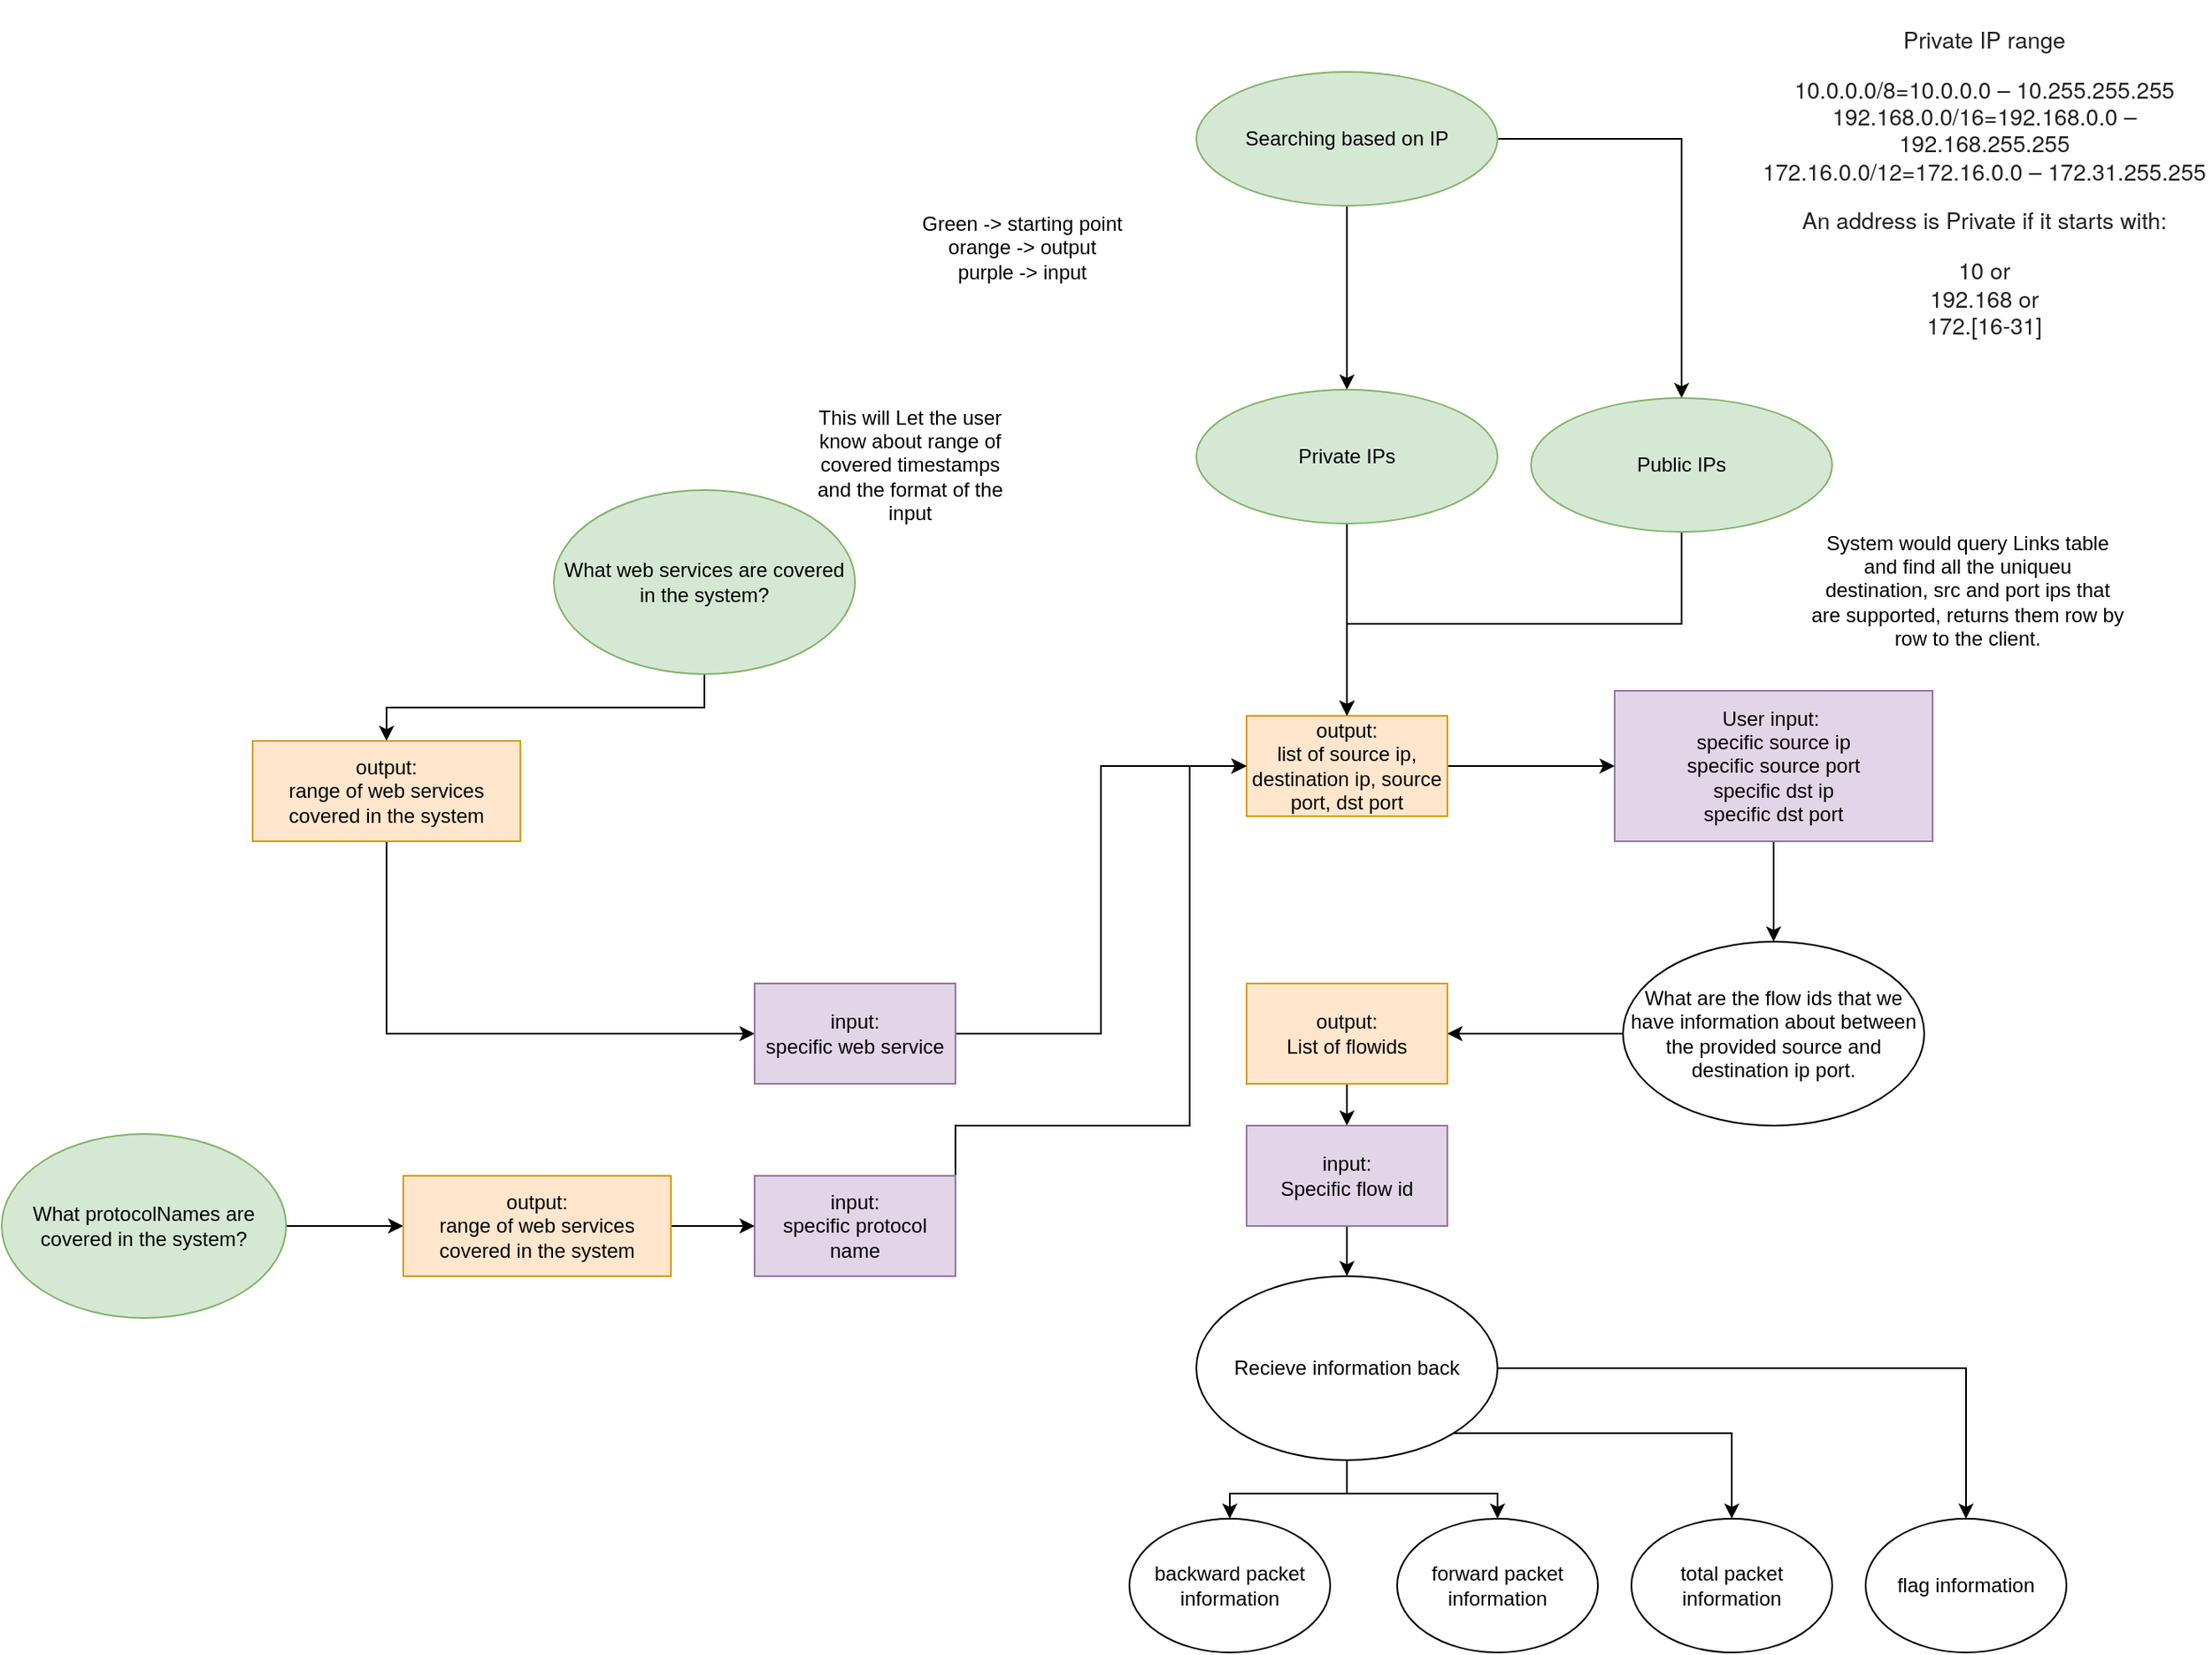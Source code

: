 <mxfile version="14.5.3" type="device"><diagram id="SofdjEfW7z4mmCoIvDy1" name="Page-1"><mxGraphModel dx="1426" dy="794" grid="1" gridSize="10" guides="1" tooltips="1" connect="1" arrows="1" fold="1" page="1" pageScale="1" pageWidth="850" pageHeight="1100" math="0" shadow="0"><root><mxCell id="0"/><mxCell id="1" parent="0"/><mxCell id="km_jB05RlT5TDbRmIcJ6-3" value="System would query Links table and find all the uniqueu destination, src and port ips that are supported, returns them row by row to the client." style="text;html=1;strokeColor=none;fillColor=none;align=center;verticalAlign=middle;whiteSpace=wrap;rounded=0;" parent="1" vertex="1"><mxGeometry x="1380" y="450" width="190" height="100" as="geometry"/></mxCell><mxCell id="km_jB05RlT5TDbRmIcJ6-4" style="edgeStyle=orthogonalEdgeStyle;rounded=0;orthogonalLoop=1;jettySize=auto;html=1;exitX=1;exitY=0.5;exitDx=0;exitDy=0;entryX=0.5;entryY=0;entryDx=0;entryDy=0;" parent="1" source="km_jB05RlT5TDbRmIcJ6-9" target="km_jB05RlT5TDbRmIcJ6-16" edge="1"><mxGeometry relative="1" as="geometry"/></mxCell><mxCell id="km_jB05RlT5TDbRmIcJ6-5" style="edgeStyle=orthogonalEdgeStyle;rounded=0;orthogonalLoop=1;jettySize=auto;html=1;exitX=1;exitY=1;exitDx=0;exitDy=0;entryX=0.5;entryY=0;entryDx=0;entryDy=0;" parent="1" source="km_jB05RlT5TDbRmIcJ6-9" target="km_jB05RlT5TDbRmIcJ6-12" edge="1"><mxGeometry relative="1" as="geometry"/></mxCell><mxCell id="km_jB05RlT5TDbRmIcJ6-6" style="edgeStyle=orthogonalEdgeStyle;rounded=0;orthogonalLoop=1;jettySize=auto;html=1;exitX=0.5;exitY=1;exitDx=0;exitDy=0;entryX=0.5;entryY=0;entryDx=0;entryDy=0;" parent="1" source="km_jB05RlT5TDbRmIcJ6-9" target="km_jB05RlT5TDbRmIcJ6-13" edge="1"><mxGeometry relative="1" as="geometry"/></mxCell><mxCell id="km_jB05RlT5TDbRmIcJ6-7" style="edgeStyle=orthogonalEdgeStyle;rounded=0;orthogonalLoop=1;jettySize=auto;html=1;exitX=0.5;exitY=1;exitDx=0;exitDy=0;entryX=0.5;entryY=0;entryDx=0;entryDy=0;" parent="1" source="km_jB05RlT5TDbRmIcJ6-9" target="km_jB05RlT5TDbRmIcJ6-14" edge="1"><mxGeometry relative="1" as="geometry"/></mxCell><mxCell id="km_jB05RlT5TDbRmIcJ6-9" value="Recieve information back" style="ellipse;whiteSpace=wrap;html=1;" parent="1" vertex="1"><mxGeometry x="1014" y="910" width="180" height="110" as="geometry"/></mxCell><mxCell id="km_jB05RlT5TDbRmIcJ6-10" style="edgeStyle=orthogonalEdgeStyle;rounded=0;orthogonalLoop=1;jettySize=auto;html=1;exitX=0.5;exitY=1;exitDx=0;exitDy=0;entryX=0.5;entryY=0;entryDx=0;entryDy=0;" parent="1" source="km_jB05RlT5TDbRmIcJ6-11" target="km_jB05RlT5TDbRmIcJ6-26" edge="1"><mxGeometry relative="1" as="geometry"/></mxCell><mxCell id="km_jB05RlT5TDbRmIcJ6-11" value="&lt;span&gt;User input:&amp;nbsp;&lt;/span&gt;&lt;br&gt;&lt;span&gt;specific source ip&lt;/span&gt;&lt;br&gt;&lt;span&gt;specific source port&lt;br&gt;&lt;/span&gt;&lt;span&gt;specific dst ip&lt;/span&gt;&lt;br&gt;&lt;span&gt;specific dst port&lt;br&gt;&lt;/span&gt;" style="rounded=0;whiteSpace=wrap;html=1;fillColor=#e1d5e7;strokeColor=#9673a6;" parent="1" vertex="1"><mxGeometry x="1264" y="560" width="190" height="90" as="geometry"/></mxCell><mxCell id="km_jB05RlT5TDbRmIcJ6-12" value="total packet information" style="ellipse;whiteSpace=wrap;html=1;" parent="1" vertex="1"><mxGeometry x="1274" y="1055" width="120" height="80" as="geometry"/></mxCell><mxCell id="km_jB05RlT5TDbRmIcJ6-13" value="forward packet information" style="ellipse;whiteSpace=wrap;html=1;" parent="1" vertex="1"><mxGeometry x="1134" y="1055" width="120" height="80" as="geometry"/></mxCell><mxCell id="km_jB05RlT5TDbRmIcJ6-14" value="backward packet information" style="ellipse;whiteSpace=wrap;html=1;" parent="1" vertex="1"><mxGeometry x="974" y="1055" width="120" height="80" as="geometry"/></mxCell><mxCell id="km_jB05RlT5TDbRmIcJ6-16" value="flag information" style="ellipse;whiteSpace=wrap;html=1;" parent="1" vertex="1"><mxGeometry x="1414" y="1055" width="120" height="80" as="geometry"/></mxCell><mxCell id="km_jB05RlT5TDbRmIcJ6-17" style="edgeStyle=orthogonalEdgeStyle;rounded=0;orthogonalLoop=1;jettySize=auto;html=1;exitX=1;exitY=0.5;exitDx=0;exitDy=0;" parent="1" source="km_jB05RlT5TDbRmIcJ6-18" target="km_jB05RlT5TDbRmIcJ6-11" edge="1"><mxGeometry relative="1" as="geometry"/></mxCell><mxCell id="km_jB05RlT5TDbRmIcJ6-18" value="output:&lt;br&gt;list of source ip, destination ip, source port, dst port" style="rounded=0;whiteSpace=wrap;html=1;fillColor=#ffe6cc;strokeColor=#d79b00;" parent="1" vertex="1"><mxGeometry x="1044" y="575" width="120" height="60" as="geometry"/></mxCell><mxCell id="km_jB05RlT5TDbRmIcJ6-19" style="edgeStyle=orthogonalEdgeStyle;rounded=0;orthogonalLoop=1;jettySize=auto;html=1;exitX=0.5;exitY=1;exitDx=0;exitDy=0;" parent="1" source="km_jB05RlT5TDbRmIcJ6-20" target="km_jB05RlT5TDbRmIcJ6-33" edge="1"><mxGeometry relative="1" as="geometry"/></mxCell><mxCell id="km_jB05RlT5TDbRmIcJ6-20" value="What web services are covered in the system?" style="ellipse;whiteSpace=wrap;html=1;fillColor=#d5e8d4;strokeColor=#82b366;" parent="1" vertex="1"><mxGeometry x="630" y="440" width="180" height="110" as="geometry"/></mxCell><mxCell id="km_jB05RlT5TDbRmIcJ6-21" value="Green -&amp;gt; starting point&lt;br&gt;orange -&amp;gt; output&lt;br&gt;purple -&amp;gt; input" style="text;html=1;strokeColor=none;fillColor=none;align=center;verticalAlign=middle;whiteSpace=wrap;rounded=0;" parent="1" vertex="1"><mxGeometry x="820" y="280" width="180" height="30" as="geometry"/></mxCell><mxCell id="km_jB05RlT5TDbRmIcJ6-24" value="This will Let the user know about range of covered timestamps and the format of the input" style="text;html=1;strokeColor=none;fillColor=none;align=center;verticalAlign=middle;whiteSpace=wrap;rounded=0;" parent="1" vertex="1"><mxGeometry x="780" y="390" width="126" height="70" as="geometry"/></mxCell><mxCell id="km_jB05RlT5TDbRmIcJ6-25" style="edgeStyle=orthogonalEdgeStyle;rounded=0;orthogonalLoop=1;jettySize=auto;html=1;exitX=0;exitY=0.5;exitDx=0;exitDy=0;" parent="1" source="km_jB05RlT5TDbRmIcJ6-26" target="km_jB05RlT5TDbRmIcJ6-28" edge="1"><mxGeometry relative="1" as="geometry"/></mxCell><mxCell id="km_jB05RlT5TDbRmIcJ6-26" value="What are the flow ids that we have information about between the provided source and destination ip port." style="ellipse;whiteSpace=wrap;html=1;" parent="1" vertex="1"><mxGeometry x="1269" y="710" width="180" height="110" as="geometry"/></mxCell><mxCell id="km_jB05RlT5TDbRmIcJ6-27" style="edgeStyle=orthogonalEdgeStyle;rounded=0;orthogonalLoop=1;jettySize=auto;html=1;exitX=0.5;exitY=1;exitDx=0;exitDy=0;entryX=0.5;entryY=0;entryDx=0;entryDy=0;" parent="1" source="km_jB05RlT5TDbRmIcJ6-28" target="km_jB05RlT5TDbRmIcJ6-30" edge="1"><mxGeometry relative="1" as="geometry"/></mxCell><mxCell id="km_jB05RlT5TDbRmIcJ6-28" value="output:&lt;br&gt;List of flowids" style="rounded=0;whiteSpace=wrap;html=1;fillColor=#ffe6cc;strokeColor=#d79b00;" parent="1" vertex="1"><mxGeometry x="1044" y="735" width="120" height="60" as="geometry"/></mxCell><mxCell id="km_jB05RlT5TDbRmIcJ6-29" style="edgeStyle=orthogonalEdgeStyle;rounded=0;orthogonalLoop=1;jettySize=auto;html=1;exitX=0.5;exitY=1;exitDx=0;exitDy=0;entryX=0.5;entryY=0;entryDx=0;entryDy=0;" parent="1" source="km_jB05RlT5TDbRmIcJ6-30" target="km_jB05RlT5TDbRmIcJ6-9" edge="1"><mxGeometry relative="1" as="geometry"/></mxCell><mxCell id="km_jB05RlT5TDbRmIcJ6-30" value="input:&lt;br&gt;Specific flow id" style="rounded=0;whiteSpace=wrap;html=1;fillColor=#e1d5e7;strokeColor=#9673a6;" parent="1" vertex="1"><mxGeometry x="1044" y="820" width="120" height="60" as="geometry"/></mxCell><mxCell id="P9xbQ3F0hGOU243WaGTI-3" style="edgeStyle=orthogonalEdgeStyle;rounded=0;orthogonalLoop=1;jettySize=auto;html=1;exitX=0.5;exitY=1;exitDx=0;exitDy=0;entryX=0;entryY=0.5;entryDx=0;entryDy=0;" edge="1" parent="1" source="km_jB05RlT5TDbRmIcJ6-33" target="P9xbQ3F0hGOU243WaGTI-1"><mxGeometry relative="1" as="geometry"/></mxCell><mxCell id="km_jB05RlT5TDbRmIcJ6-33" value="&lt;span&gt;output:&lt;br&gt;range of web services covered in the system&lt;br&gt;&lt;/span&gt;" style="rounded=0;whiteSpace=wrap;html=1;fillColor=#ffe6cc;strokeColor=#d79b00;" parent="1" vertex="1"><mxGeometry x="450" y="590" width="160" height="60" as="geometry"/></mxCell><mxCell id="P9xbQ3F0hGOU243WaGTI-21" style="edgeStyle=orthogonalEdgeStyle;rounded=0;orthogonalLoop=1;jettySize=auto;html=1;exitX=1;exitY=0.5;exitDx=0;exitDy=0;entryX=0;entryY=0.5;entryDx=0;entryDy=0;" edge="1" parent="1" source="P9xbQ3F0hGOU243WaGTI-1" target="km_jB05RlT5TDbRmIcJ6-18"><mxGeometry relative="1" as="geometry"/></mxCell><mxCell id="P9xbQ3F0hGOU243WaGTI-1" value="input:&lt;br&gt;specific web service" style="rounded=0;whiteSpace=wrap;html=1;fillColor=#e1d5e7;strokeColor=#9673a6;" vertex="1" parent="1"><mxGeometry x="750" y="735" width="120" height="60" as="geometry"/></mxCell><mxCell id="P9xbQ3F0hGOU243WaGTI-10" style="edgeStyle=orthogonalEdgeStyle;rounded=0;orthogonalLoop=1;jettySize=auto;html=1;" edge="1" parent="1" source="P9xbQ3F0hGOU243WaGTI-4" target="P9xbQ3F0hGOU243WaGTI-9"><mxGeometry relative="1" as="geometry"/></mxCell><mxCell id="P9xbQ3F0hGOU243WaGTI-4" value="What protocolNames are covered in the system?" style="ellipse;whiteSpace=wrap;html=1;fillColor=#d5e8d4;strokeColor=#82b366;" vertex="1" parent="1"><mxGeometry x="300" y="825" width="170" height="110" as="geometry"/></mxCell><mxCell id="P9xbQ3F0hGOU243WaGTI-22" style="edgeStyle=orthogonalEdgeStyle;rounded=0;orthogonalLoop=1;jettySize=auto;html=1;exitX=1;exitY=0.5;exitDx=0;exitDy=0;entryX=0;entryY=0.5;entryDx=0;entryDy=0;" edge="1" parent="1" source="P9xbQ3F0hGOU243WaGTI-5" target="km_jB05RlT5TDbRmIcJ6-18"><mxGeometry relative="1" as="geometry"><mxPoint x="1040" y="610" as="targetPoint"/><Array as="points"><mxPoint x="870" y="820"/><mxPoint x="1010" y="820"/><mxPoint x="1010" y="605"/></Array></mxGeometry></mxCell><mxCell id="P9xbQ3F0hGOU243WaGTI-5" value="input:&lt;br&gt;specific protocol name" style="rounded=0;whiteSpace=wrap;html=1;fillColor=#e1d5e7;strokeColor=#9673a6;" vertex="1" parent="1"><mxGeometry x="750" y="850" width="120" height="60" as="geometry"/></mxCell><mxCell id="P9xbQ3F0hGOU243WaGTI-11" style="edgeStyle=orthogonalEdgeStyle;rounded=0;orthogonalLoop=1;jettySize=auto;html=1;" edge="1" parent="1" source="P9xbQ3F0hGOU243WaGTI-9" target="P9xbQ3F0hGOU243WaGTI-5"><mxGeometry relative="1" as="geometry"/></mxCell><mxCell id="P9xbQ3F0hGOU243WaGTI-9" value="&lt;span&gt;output:&lt;br&gt;range of web services covered in the system&lt;br&gt;&lt;/span&gt;" style="rounded=0;whiteSpace=wrap;html=1;fillColor=#ffe6cc;strokeColor=#d79b00;" vertex="1" parent="1"><mxGeometry x="540" y="850" width="160" height="60" as="geometry"/></mxCell><mxCell id="P9xbQ3F0hGOU243WaGTI-13" style="edgeStyle=orthogonalEdgeStyle;rounded=0;orthogonalLoop=1;jettySize=auto;html=1;entryX=0.5;entryY=0;entryDx=0;entryDy=0;" edge="1" parent="1" source="P9xbQ3F0hGOU243WaGTI-12" target="P9xbQ3F0hGOU243WaGTI-15"><mxGeometry relative="1" as="geometry"><mxPoint x="1220" y="380" as="targetPoint"/></mxGeometry></mxCell><mxCell id="P9xbQ3F0hGOU243WaGTI-17" style="edgeStyle=orthogonalEdgeStyle;rounded=0;orthogonalLoop=1;jettySize=auto;html=1;exitX=0.5;exitY=1;exitDx=0;exitDy=0;" edge="1" parent="1" source="P9xbQ3F0hGOU243WaGTI-12" target="P9xbQ3F0hGOU243WaGTI-16"><mxGeometry relative="1" as="geometry"/></mxCell><mxCell id="P9xbQ3F0hGOU243WaGTI-12" value="Searching based on IP" style="ellipse;whiteSpace=wrap;html=1;fillColor=#d5e8d4;strokeColor=#82b366;" vertex="1" parent="1"><mxGeometry x="1014" y="190" width="180" height="80" as="geometry"/></mxCell><mxCell id="P9xbQ3F0hGOU243WaGTI-18" style="edgeStyle=orthogonalEdgeStyle;rounded=0;orthogonalLoop=1;jettySize=auto;html=1;exitX=0.5;exitY=1;exitDx=0;exitDy=0;entryX=0.5;entryY=0;entryDx=0;entryDy=0;" edge="1" parent="1" source="P9xbQ3F0hGOU243WaGTI-15" target="km_jB05RlT5TDbRmIcJ6-18"><mxGeometry relative="1" as="geometry"/></mxCell><mxCell id="P9xbQ3F0hGOU243WaGTI-15" value="Public IPs" style="ellipse;whiteSpace=wrap;html=1;fillColor=#d5e8d4;strokeColor=#82b366;" vertex="1" parent="1"><mxGeometry x="1214" y="385" width="180" height="80" as="geometry"/></mxCell><mxCell id="P9xbQ3F0hGOU243WaGTI-19" style="edgeStyle=orthogonalEdgeStyle;rounded=0;orthogonalLoop=1;jettySize=auto;html=1;exitX=0.5;exitY=1;exitDx=0;exitDy=0;entryX=0.5;entryY=0;entryDx=0;entryDy=0;" edge="1" parent="1" source="P9xbQ3F0hGOU243WaGTI-16" target="km_jB05RlT5TDbRmIcJ6-18"><mxGeometry relative="1" as="geometry"><mxPoint x="1104" y="570" as="targetPoint"/></mxGeometry></mxCell><mxCell id="P9xbQ3F0hGOU243WaGTI-16" value="Private IPs" style="ellipse;whiteSpace=wrap;html=1;fillColor=#d5e8d4;strokeColor=#82b366;" vertex="1" parent="1"><mxGeometry x="1014" y="380" width="180" height="80" as="geometry"/></mxCell><mxCell id="P9xbQ3F0hGOU243WaGTI-20" value="&lt;p class=&quot;lines&quot; style=&quot;color: rgb(34 , 34 , 34) ; font-family: &amp;#34;raleway&amp;#34; , &amp;#34;helveticaneue&amp;#34; , &amp;#34;helvetica neue&amp;#34; , &amp;#34;helvetica&amp;#34; , &amp;#34;arial&amp;#34; , sans-serif ; font-size: 13.6px&quot;&gt;Private IP range&lt;/p&gt;&lt;p class=&quot;lines&quot; style=&quot;color: rgb(34 , 34 , 34) ; font-family: &amp;#34;raleway&amp;#34; , &amp;#34;helveticaneue&amp;#34; , &amp;#34;helvetica neue&amp;#34; , &amp;#34;helvetica&amp;#34; , &amp;#34;arial&amp;#34; , sans-serif ; font-size: 13.6px&quot;&gt;10.0.0.0/8=10.0.0.0 – 10.255.255.255&lt;br clear=&quot;none&quot;&gt;192.168.0.0/16=192.168.0.0 – 192.168.255.255&lt;br clear=&quot;none&quot;&gt;172.16.0.0/12=172.16.0.0 – 172.31.255.255&lt;/p&gt;&lt;p class=&quot;p&quot; style=&quot;margin-top: 1em ; color: rgb(34 , 34 , 34) ; font-family: &amp;#34;raleway&amp;#34; , &amp;#34;helveticaneue&amp;#34; , &amp;#34;helvetica neue&amp;#34; , &amp;#34;helvetica&amp;#34; , &amp;#34;arial&amp;#34; , sans-serif ; font-size: 13.6px&quot;&gt;An address is Private if it starts with:&lt;/p&gt;&lt;p class=&quot;lines&quot; style=&quot;color: rgb(34 , 34 , 34) ; font-family: &amp;#34;raleway&amp;#34; , &amp;#34;helveticaneue&amp;#34; , &amp;#34;helvetica neue&amp;#34; , &amp;#34;helvetica&amp;#34; , &amp;#34;arial&amp;#34; , sans-serif ; font-size: 13.6px&quot;&gt;10 or&lt;br clear=&quot;none&quot;&gt;192.168 or&lt;br clear=&quot;none&quot;&gt;172.[16-31]&lt;/p&gt;" style="text;html=1;strokeColor=none;fillColor=none;align=center;verticalAlign=middle;whiteSpace=wrap;rounded=0;" vertex="1" parent="1"><mxGeometry x="1350" y="150" width="270" height="210" as="geometry"/></mxCell></root></mxGraphModel></diagram></mxfile>